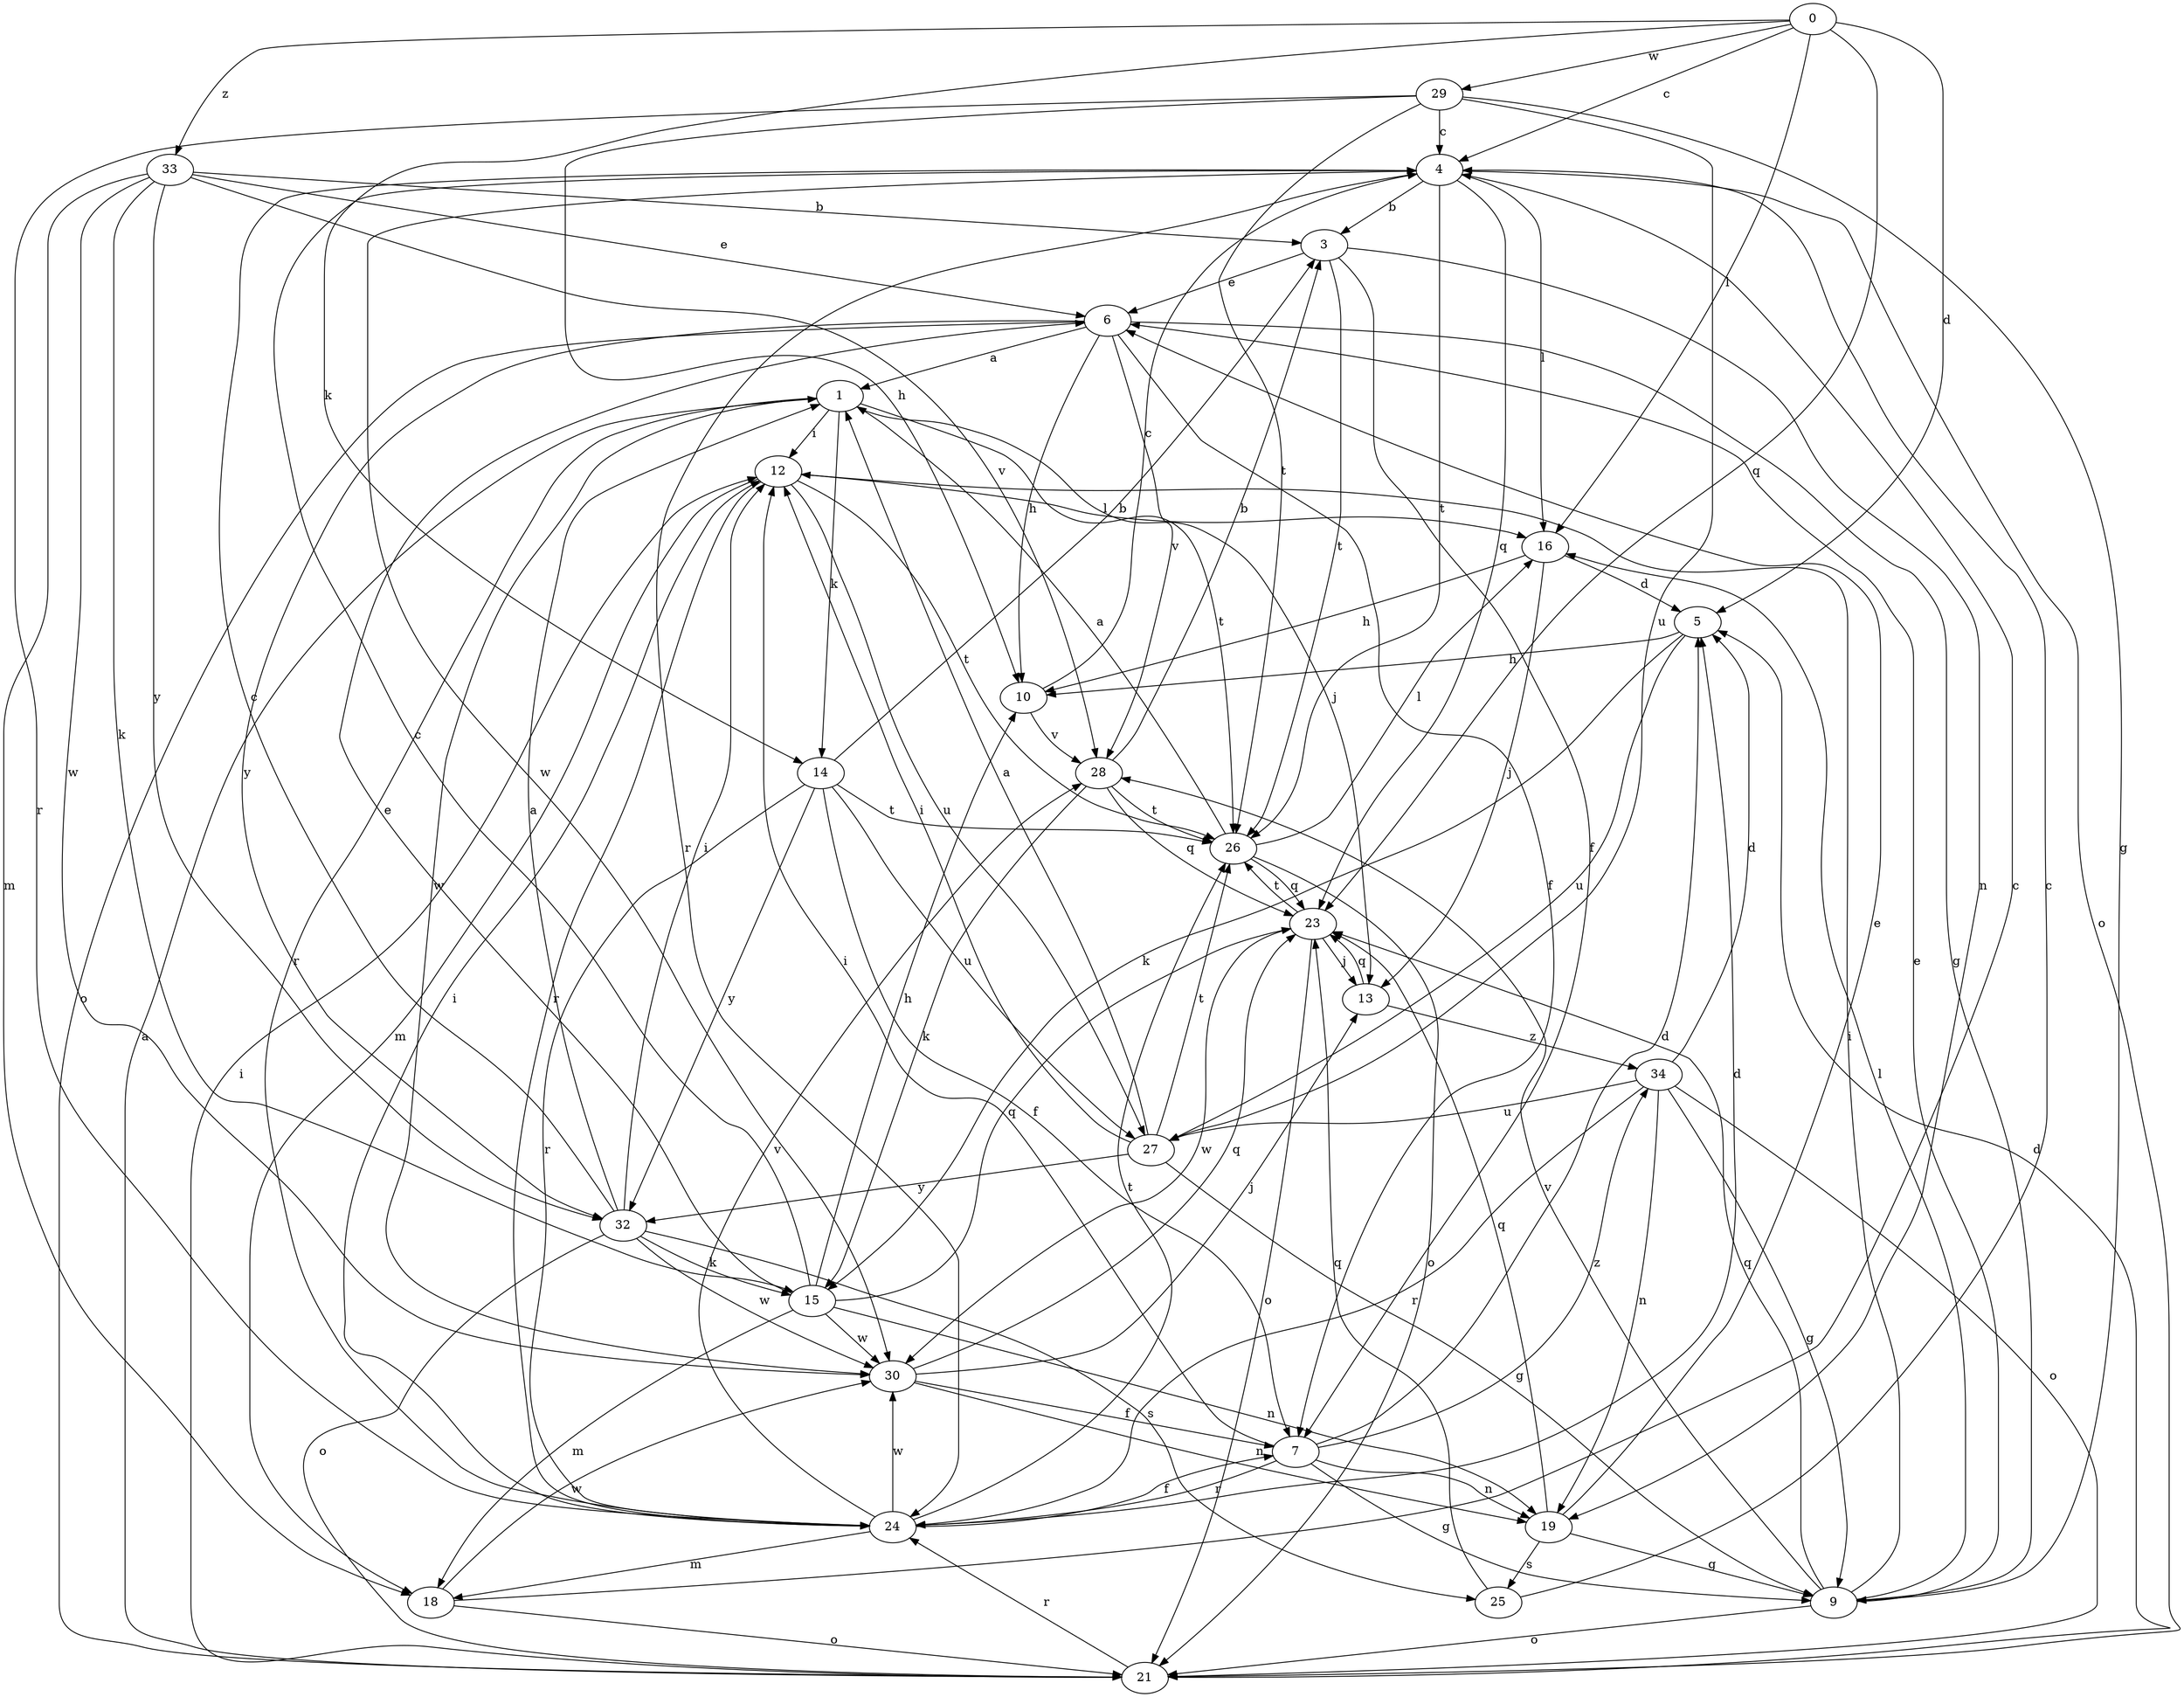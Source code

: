 strict digraph  {
0;
1;
3;
4;
5;
6;
7;
9;
10;
12;
13;
14;
15;
16;
18;
19;
21;
23;
24;
25;
26;
27;
28;
29;
30;
32;
33;
34;
0 -> 4  [label=c];
0 -> 5  [label=d];
0 -> 14  [label=k];
0 -> 16  [label=l];
0 -> 23  [label=q];
0 -> 29  [label=w];
0 -> 33  [label=z];
1 -> 12  [label=i];
1 -> 13  [label=j];
1 -> 14  [label=k];
1 -> 24  [label=r];
1 -> 26  [label=t];
1 -> 30  [label=w];
3 -> 6  [label=e];
3 -> 7  [label=f];
3 -> 19  [label=n];
3 -> 26  [label=t];
4 -> 3  [label=b];
4 -> 16  [label=l];
4 -> 21  [label=o];
4 -> 23  [label=q];
4 -> 24  [label=r];
4 -> 26  [label=t];
4 -> 30  [label=w];
5 -> 10  [label=h];
5 -> 15  [label=k];
5 -> 27  [label=u];
6 -> 1  [label=a];
6 -> 7  [label=f];
6 -> 9  [label=g];
6 -> 10  [label=h];
6 -> 21  [label=o];
6 -> 28  [label=v];
6 -> 32  [label=y];
7 -> 5  [label=d];
7 -> 9  [label=g];
7 -> 12  [label=i];
7 -> 19  [label=n];
7 -> 24  [label=r];
7 -> 34  [label=z];
9 -> 6  [label=e];
9 -> 12  [label=i];
9 -> 16  [label=l];
9 -> 21  [label=o];
9 -> 23  [label=q];
9 -> 28  [label=v];
10 -> 4  [label=c];
10 -> 28  [label=v];
12 -> 16  [label=l];
12 -> 18  [label=m];
12 -> 24  [label=r];
12 -> 26  [label=t];
12 -> 27  [label=u];
13 -> 23  [label=q];
13 -> 34  [label=z];
14 -> 3  [label=b];
14 -> 7  [label=f];
14 -> 24  [label=r];
14 -> 26  [label=t];
14 -> 27  [label=u];
14 -> 32  [label=y];
15 -> 4  [label=c];
15 -> 6  [label=e];
15 -> 10  [label=h];
15 -> 18  [label=m];
15 -> 19  [label=n];
15 -> 23  [label=q];
15 -> 30  [label=w];
16 -> 5  [label=d];
16 -> 10  [label=h];
16 -> 13  [label=j];
18 -> 4  [label=c];
18 -> 21  [label=o];
18 -> 30  [label=w];
19 -> 6  [label=e];
19 -> 9  [label=g];
19 -> 23  [label=q];
19 -> 25  [label=s];
21 -> 1  [label=a];
21 -> 5  [label=d];
21 -> 12  [label=i];
21 -> 24  [label=r];
23 -> 13  [label=j];
23 -> 21  [label=o];
23 -> 26  [label=t];
23 -> 30  [label=w];
24 -> 5  [label=d];
24 -> 7  [label=f];
24 -> 12  [label=i];
24 -> 18  [label=m];
24 -> 26  [label=t];
24 -> 28  [label=v];
24 -> 30  [label=w];
25 -> 4  [label=c];
25 -> 23  [label=q];
26 -> 1  [label=a];
26 -> 16  [label=l];
26 -> 21  [label=o];
26 -> 23  [label=q];
27 -> 1  [label=a];
27 -> 9  [label=g];
27 -> 12  [label=i];
27 -> 26  [label=t];
27 -> 32  [label=y];
28 -> 3  [label=b];
28 -> 15  [label=k];
28 -> 23  [label=q];
28 -> 26  [label=t];
29 -> 4  [label=c];
29 -> 9  [label=g];
29 -> 10  [label=h];
29 -> 24  [label=r];
29 -> 26  [label=t];
29 -> 27  [label=u];
30 -> 7  [label=f];
30 -> 13  [label=j];
30 -> 19  [label=n];
30 -> 23  [label=q];
32 -> 1  [label=a];
32 -> 4  [label=c];
32 -> 12  [label=i];
32 -> 15  [label=k];
32 -> 21  [label=o];
32 -> 25  [label=s];
32 -> 30  [label=w];
33 -> 3  [label=b];
33 -> 6  [label=e];
33 -> 15  [label=k];
33 -> 18  [label=m];
33 -> 28  [label=v];
33 -> 30  [label=w];
33 -> 32  [label=y];
34 -> 5  [label=d];
34 -> 9  [label=g];
34 -> 19  [label=n];
34 -> 21  [label=o];
34 -> 24  [label=r];
34 -> 27  [label=u];
}

